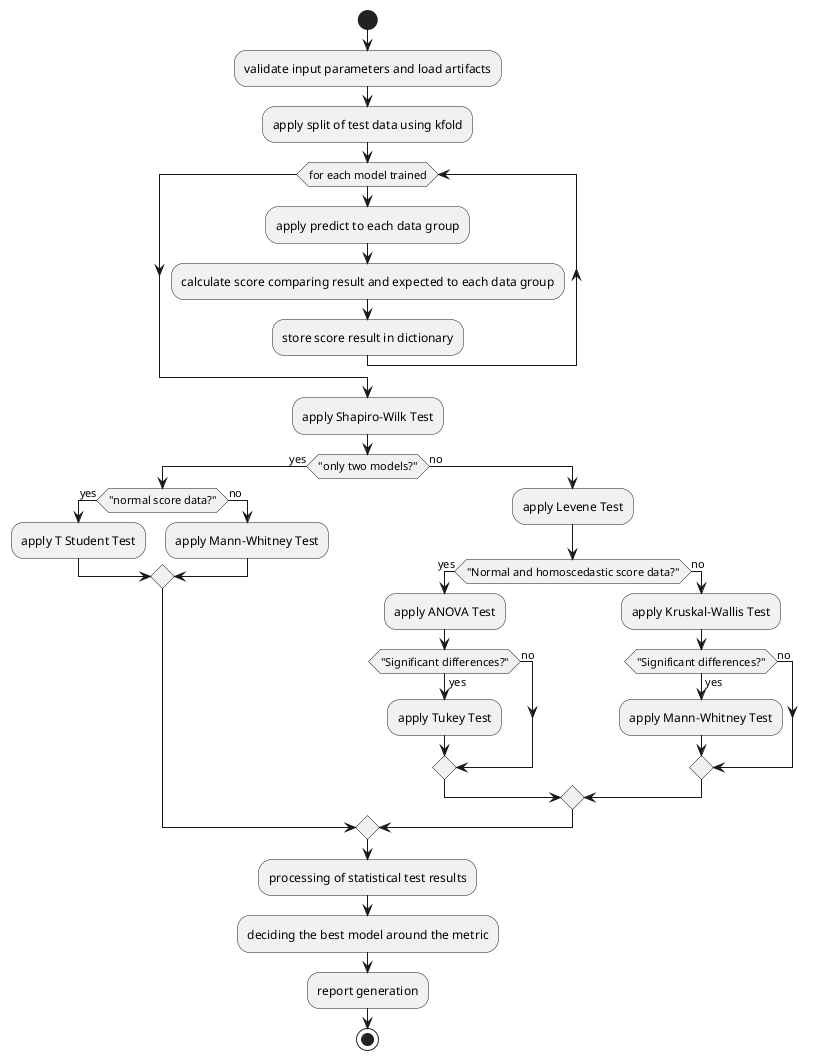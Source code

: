 @startuml
	start
    :validate input parameters and load artifacts;
    :apply split of test data using kfold;
	while (for each model trained)
	:apply predict to each data group;
    :calculate score comparing result and expected to each data group;
    :store score result in dictionary;
	endwhile
    :apply Shapiro-Wilk Test;
    if ("only two models?") then (yes)
        if ("normal score data?") then (yes)
            :apply T Student Test;
        else (no)
            :apply Mann-Whitney Test;
        endif
    else (no)
        :apply Levene Test;
        if ("Normal and homoscedastic score data?") then (yes)
            :apply ANOVA Test;
            if ("Significant differences?") then (yes)
            :apply Tukey Test;
            else (no)
            endif
        else (no)
            :apply Kruskal-Wallis Test;
            if ("Significant differences?") then (yes)
            :apply Mann-Whitney Test;
            else (no)
            endif
        endif
    endif
    :processing of statistical test results;
    :deciding the best model around the metric;
    :report generation;
	stop
@enduml